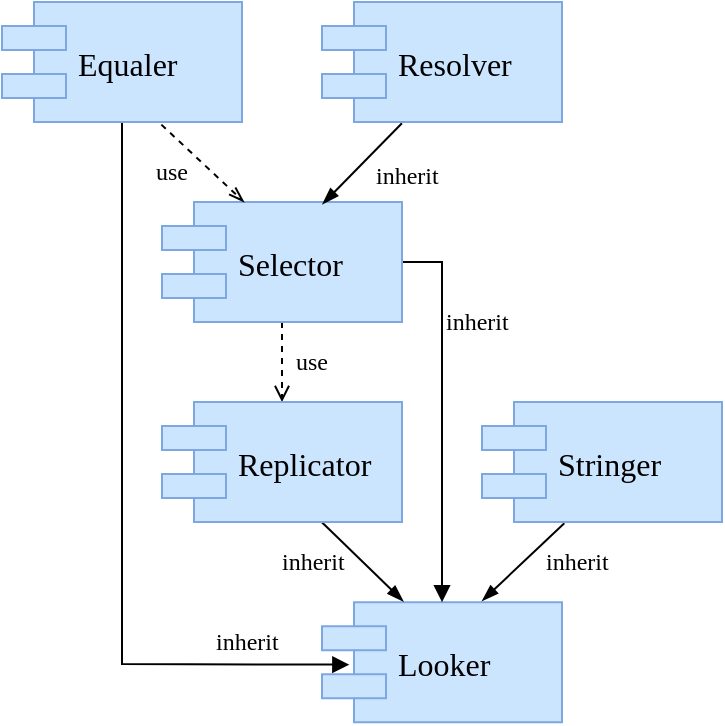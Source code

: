 <mxfile pages="1" version="11.2.5" type="google"><diagram name="Page-1" id="9f46799a-70d6-7492-0946-bef42562c5a5"><mxGraphModel dx="441" dy="236" grid="1" gridSize="5" guides="1" tooltips="1" connect="1" arrows="1" fold="1" page="1" pageScale="1" pageWidth="1100" pageHeight="850" background="#ffffff" math="0" shadow="0"><root><mxCell id="0"/><mxCell id="1" parent="0"/><mxCell id="iB73D_xg2txh311TaiY5-26" value="Looker" style="shape=component;align=left;spacingLeft=36;rounded=1;shadow=0;glass=0;fontFamily=Tahoma;fillColor=#cce5ff;strokeColor=#7EA6E0;fontSize=16;" parent="1" vertex="1"><mxGeometry x="520" y="660.069" width="120" height="60" as="geometry"/></mxCell><mxCell id="iB73D_xg2txh311TaiY5-30" style="edgeStyle=none;rounded=0;orthogonalLoop=1;jettySize=auto;html=1;endArrow=blockThin;endFill=1;fontFamily=Tahoma;fontSize=16;exitX=0.662;exitY=0.994;exitDx=0;exitDy=0;entryX=0.339;entryY=-0.007;entryDx=0;entryDy=0;entryPerimeter=0;exitPerimeter=0;" parent="1" source="iB73D_xg2txh311TaiY5-27" target="iB73D_xg2txh311TaiY5-26" edge="1"><mxGeometry relative="1" as="geometry"><mxPoint x="435" y="360" as="sourcePoint"/></mxGeometry></mxCell><mxCell id="iB73D_xg2txh311TaiY5-45" style="edgeStyle=none;rounded=0;orthogonalLoop=1;jettySize=auto;html=1;dashed=1;endArrow=open;endFill=0;fontFamily=Tahoma;fontSize=16;" parent="1" source="iB73D_xg2txh311TaiY5-28" target="iB73D_xg2txh311TaiY5-27" edge="1"><mxGeometry relative="1" as="geometry"/></mxCell><mxCell id="iB73D_xg2txh311TaiY5-50" style="edgeStyle=none;rounded=0;orthogonalLoop=1;jettySize=auto;html=1;entryX=0.5;entryY=0;entryDx=0;entryDy=0;endArrow=block;endFill=1;fontFamily=Tahoma;fontSize=16;" parent="1" source="iB73D_xg2txh311TaiY5-28" target="iB73D_xg2txh311TaiY5-26" edge="1"><mxGeometry relative="1" as="geometry"><Array as="points"><mxPoint x="580" y="490"/></Array></mxGeometry></mxCell><mxCell id="iB73D_xg2txh311TaiY5-28" value="Selector" style="shape=component;align=left;spacingLeft=36;rounded=1;shadow=0;glass=0;fontFamily=Tahoma;fillColor=#cce5ff;strokeColor=#7EA6E0;fontSize=16;" parent="1" vertex="1"><mxGeometry x="440" y="460" width="120" height="60" as="geometry"/></mxCell><mxCell id="iB73D_xg2txh311TaiY5-44" style="edgeStyle=none;rounded=0;orthogonalLoop=1;jettySize=auto;html=1;entryX=0.667;entryY=-0.01;entryDx=0;entryDy=0;entryPerimeter=0;endArrow=blockThin;endFill=1;fontFamily=Tahoma;fontSize=16;exitX=0.343;exitY=1.011;exitDx=0;exitDy=0;exitPerimeter=0;" parent="1" source="iB73D_xg2txh311TaiY5-29" target="iB73D_xg2txh311TaiY5-26" edge="1"><mxGeometry relative="1" as="geometry"/></mxCell><mxCell id="iB73D_xg2txh311TaiY5-29" value="Stringer" style="shape=component;align=left;spacingLeft=36;rounded=1;shadow=0;glass=0;fontFamily=Tahoma;fillColor=#cce5ff;strokeColor=#7EA6E0;fontSize=16;" parent="1" vertex="1"><mxGeometry x="600" y="560" width="120" height="60" as="geometry"/></mxCell><mxCell id="iB73D_xg2txh311TaiY5-46" style="edgeStyle=none;rounded=0;orthogonalLoop=1;jettySize=auto;html=1;endArrow=blockThin;endFill=1;fontFamily=Tahoma;fontSize=16;exitX=0.333;exitY=1.011;exitDx=0;exitDy=0;exitPerimeter=0;entryX=0.669;entryY=0.017;entryDx=0;entryDy=0;entryPerimeter=0;" parent="1" source="iB73D_xg2txh311TaiY5-33" target="iB73D_xg2txh311TaiY5-28" edge="1"><mxGeometry relative="1" as="geometry"/></mxCell><mxCell id="iB73D_xg2txh311TaiY5-33" value="Resolver" style="shape=component;align=left;spacingLeft=36;rounded=1;shadow=0;glass=0;fontFamily=Tahoma;fillColor=#cce5ff;strokeColor=#7EA6E0;fontSize=16;" parent="1" vertex="1"><mxGeometry x="520" y="360" width="120" height="60" as="geometry"/></mxCell><mxCell id="iB73D_xg2txh311TaiY5-47" style="edgeStyle=none;rounded=0;orthogonalLoop=1;jettySize=auto;html=1;entryX=0.342;entryY=0;entryDx=0;entryDy=0;dashed=1;endArrow=openThin;endFill=0;fontFamily=Tahoma;fontSize=16;exitX=0.664;exitY=1.022;exitDx=0;exitDy=0;entryPerimeter=0;exitPerimeter=0;" parent="1" source="iB73D_xg2txh311TaiY5-34" target="iB73D_xg2txh311TaiY5-28" edge="1"><mxGeometry relative="1" as="geometry"><mxPoint x="435" y="445" as="sourcePoint"/></mxGeometry></mxCell><mxCell id="iB73D_xg2txh311TaiY5-49" style="edgeStyle=none;rounded=0;orthogonalLoop=1;jettySize=auto;html=1;endArrow=block;endFill=1;fontFamily=Tahoma;fontSize=16;entryX=0.114;entryY=0.521;entryDx=0;entryDy=0;entryPerimeter=0;" parent="1" source="iB73D_xg2txh311TaiY5-34" target="iB73D_xg2txh311TaiY5-26" edge="1"><mxGeometry relative="1" as="geometry"><mxPoint x="350" y="686.379" as="targetPoint"/><Array as="points"><mxPoint x="420" y="691"/></Array></mxGeometry></mxCell><mxCell id="iB73D_xg2txh311TaiY5-34" value="Equaler" style="shape=component;align=left;spacingLeft=36;rounded=1;shadow=0;glass=0;fontFamily=Tahoma;fillColor=#cce5ff;strokeColor=#7EA6E0;fontSize=16;" parent="1" vertex="1"><mxGeometry x="360" y="360" width="120" height="60" as="geometry"/></mxCell><mxCell id="iB73D_xg2txh311TaiY5-27" value="Replicator" style="shape=component;align=left;spacingLeft=36;rounded=1;shadow=0;glass=0;fontFamily=Tahoma;fillColor=#cce5ff;strokeColor=#7EA6E0;fontSize=16;" parent="1" vertex="1"><mxGeometry x="440" y="560" width="120" height="60" as="geometry"/></mxCell><mxCell id="2bh6ZUD5gpQ-X-43Ojc--1" value="&lt;font face=&quot;Tahoma&quot;&gt;inherit&lt;/font&gt;" style="text;html=1;resizable=0;points=[];autosize=1;align=left;verticalAlign=top;spacingTop=-4;" vertex="1" parent="1"><mxGeometry x="465" y="670" width="45" height="20" as="geometry"/></mxCell><mxCell id="2bh6ZUD5gpQ-X-43Ojc--2" value="&lt;font face=&quot;Tahoma&quot;&gt;inherit&lt;/font&gt;" style="text;html=1;resizable=0;points=[];autosize=1;align=left;verticalAlign=top;spacingTop=-4;" vertex="1" parent="1"><mxGeometry x="497.5" y="630" width="45" height="20" as="geometry"/></mxCell><mxCell id="2bh6ZUD5gpQ-X-43Ojc--3" value="&lt;font face=&quot;Tahoma&quot;&gt;inherit&lt;/font&gt;" style="text;html=1;resizable=0;points=[];autosize=1;align=left;verticalAlign=top;spacingTop=-4;" vertex="1" parent="1"><mxGeometry x="580" y="510" width="45" height="20" as="geometry"/></mxCell><mxCell id="2bh6ZUD5gpQ-X-43Ojc--4" value="&lt;font face=&quot;Tahoma&quot;&gt;inherit&lt;/font&gt;" style="text;html=1;resizable=0;points=[];autosize=1;align=left;verticalAlign=top;spacingTop=-4;" vertex="1" parent="1"><mxGeometry x="630" y="630" width="45" height="20" as="geometry"/></mxCell><mxCell id="2bh6ZUD5gpQ-X-43Ojc--5" value="&lt;font face=&quot;Tahoma&quot;&gt;inherit&lt;/font&gt;" style="text;html=1;resizable=0;points=[];autosize=1;align=left;verticalAlign=top;spacingTop=-4;" vertex="1" parent="1"><mxGeometry x="545" y="437" width="45" height="20" as="geometry"/></mxCell><mxCell id="2bh6ZUD5gpQ-X-43Ojc--8" value="&lt;font face=&quot;Tahoma&quot;&gt;use&lt;/font&gt;" style="text;html=1;resizable=0;points=[];autosize=1;align=left;verticalAlign=top;spacingTop=-4;" vertex="1" parent="1"><mxGeometry x="435" y="435" width="30" height="20" as="geometry"/></mxCell><mxCell id="2bh6ZUD5gpQ-X-43Ojc--9" value="&lt;font face=&quot;Tahoma&quot;&gt;use&lt;/font&gt;" style="text;html=1;resizable=0;points=[];autosize=1;align=left;verticalAlign=top;spacingTop=-4;" vertex="1" parent="1"><mxGeometry x="505" y="530" width="30" height="20" as="geometry"/></mxCell></root></mxGraphModel></diagram></mxfile>